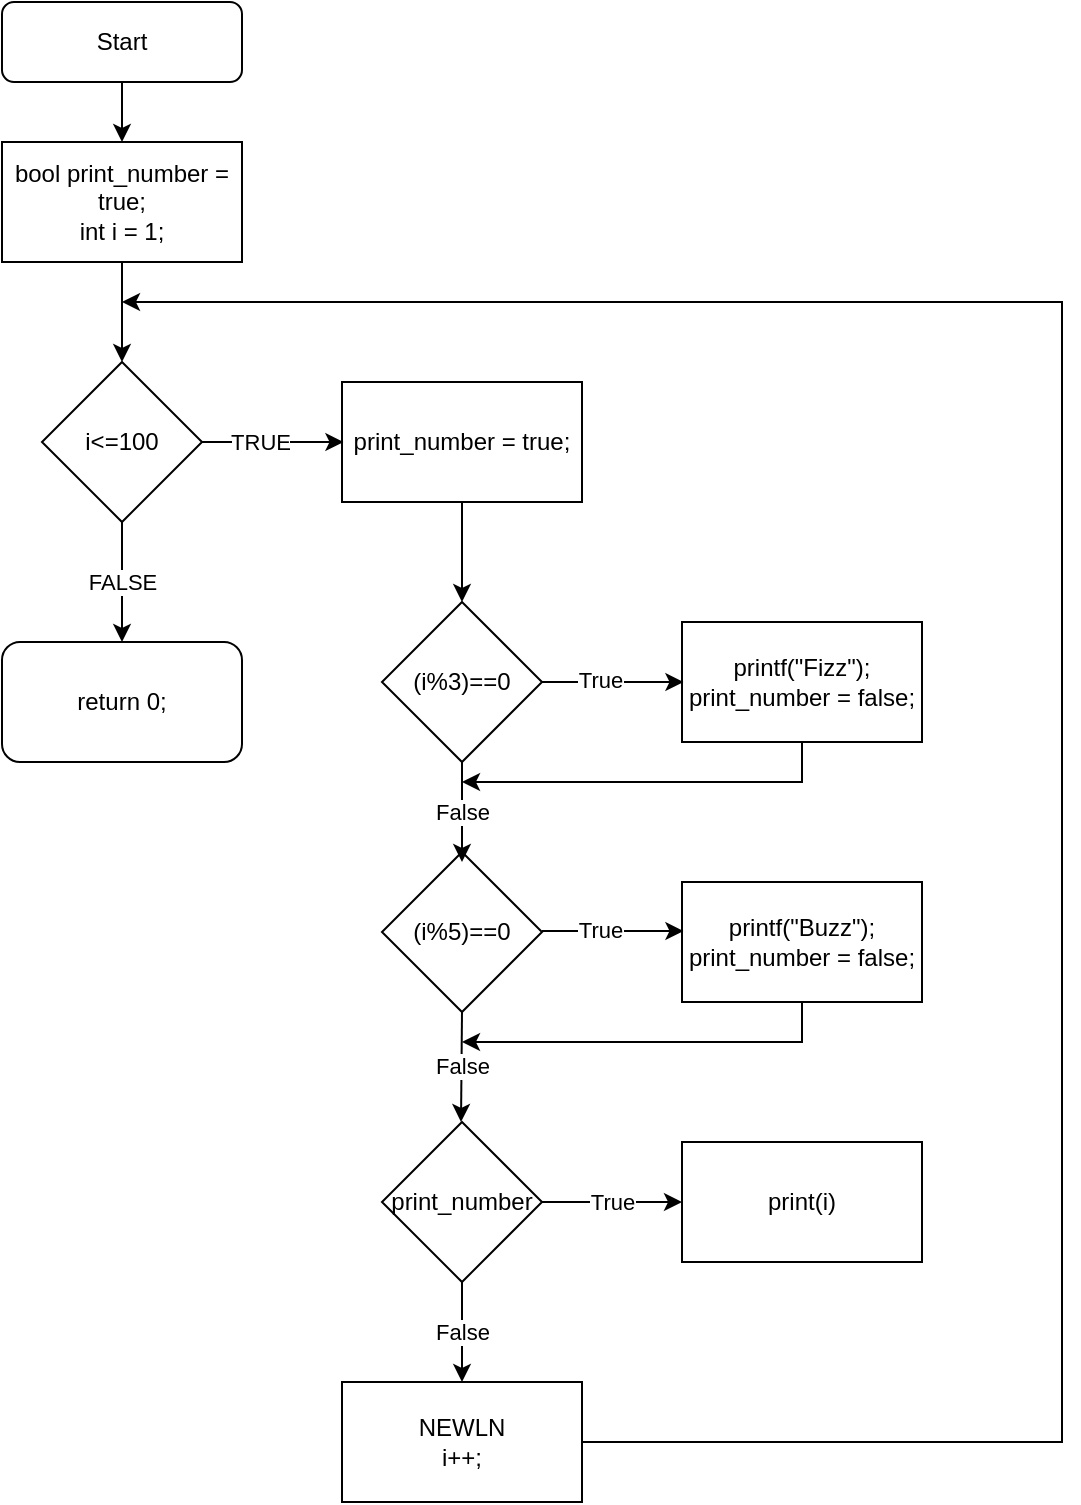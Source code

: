 <mxfile version="13.3.5" type="github"><diagram id="C5RBs43oDa-KdzZeNtuy" name="Page-1"><mxGraphModel dx="1113" dy="808" grid="1" gridSize="10" guides="1" tooltips="1" connect="1" arrows="1" fold="1" page="1" pageScale="1" pageWidth="827" pageHeight="1169" math="0" shadow="0"><root><mxCell id="WIyWlLk6GJQsqaUBKTNV-0"/><mxCell id="WIyWlLk6GJQsqaUBKTNV-1" parent="WIyWlLk6GJQsqaUBKTNV-0"/><mxCell id="WIyWlLk6GJQsqaUBKTNV-3" value="Start" style="rounded=1;whiteSpace=wrap;html=1;fontSize=12;glass=0;strokeWidth=1;shadow=0;" parent="WIyWlLk6GJQsqaUBKTNV-1" vertex="1"><mxGeometry x="160" y="80" width="120" height="40" as="geometry"/></mxCell><mxCell id="5oQEoBkt0eNYrnEpR4gC-1" value="bool print_number = true;&lt;br&gt;int i = 1;" style="rounded=0;whiteSpace=wrap;html=1;" vertex="1" parent="WIyWlLk6GJQsqaUBKTNV-1"><mxGeometry x="160" y="150" width="120" height="60" as="geometry"/></mxCell><mxCell id="5oQEoBkt0eNYrnEpR4gC-43" value="FALSE" style="edgeStyle=orthogonalEdgeStyle;rounded=0;orthogonalLoop=1;jettySize=auto;html=1;exitX=0.5;exitY=1;exitDx=0;exitDy=0;entryX=0.5;entryY=0;entryDx=0;entryDy=0;" edge="1" parent="WIyWlLk6GJQsqaUBKTNV-1" source="5oQEoBkt0eNYrnEpR4gC-2" target="5oQEoBkt0eNYrnEpR4gC-42"><mxGeometry relative="1" as="geometry"/></mxCell><mxCell id="5oQEoBkt0eNYrnEpR4gC-2" value="i&amp;lt;=100" style="rhombus;whiteSpace=wrap;html=1;" vertex="1" parent="WIyWlLk6GJQsqaUBKTNV-1"><mxGeometry x="180" y="260" width="80" height="80" as="geometry"/></mxCell><mxCell id="5oQEoBkt0eNYrnEpR4gC-4" value="" style="endArrow=classic;html=1;exitX=0.5;exitY=1;exitDx=0;exitDy=0;entryX=0.5;entryY=0;entryDx=0;entryDy=0;" edge="1" parent="WIyWlLk6GJQsqaUBKTNV-1" source="WIyWlLk6GJQsqaUBKTNV-3" target="5oQEoBkt0eNYrnEpR4gC-1"><mxGeometry width="50" height="50" relative="1" as="geometry"><mxPoint x="200" y="170" as="sourcePoint"/><mxPoint x="250" y="120" as="targetPoint"/></mxGeometry></mxCell><mxCell id="5oQEoBkt0eNYrnEpR4gC-10" value="" style="endArrow=classic;html=1;" edge="1" parent="WIyWlLk6GJQsqaUBKTNV-1" source="5oQEoBkt0eNYrnEpR4gC-1"><mxGeometry width="50" height="50" relative="1" as="geometry"><mxPoint x="220" y="260" as="sourcePoint"/><mxPoint x="220" y="260" as="targetPoint"/></mxGeometry></mxCell><mxCell id="5oQEoBkt0eNYrnEpR4gC-11" value="print_number = true;" style="rounded=0;whiteSpace=wrap;html=1;" vertex="1" parent="WIyWlLk6GJQsqaUBKTNV-1"><mxGeometry x="330" y="270" width="120" height="60" as="geometry"/></mxCell><mxCell id="5oQEoBkt0eNYrnEpR4gC-12" value="" style="endArrow=classic;html=1;" edge="1" parent="WIyWlLk6GJQsqaUBKTNV-1" source="5oQEoBkt0eNYrnEpR4gC-2"><mxGeometry width="50" height="50" relative="1" as="geometry"><mxPoint x="260" y="350" as="sourcePoint"/><mxPoint x="330.711" y="300" as="targetPoint"/></mxGeometry></mxCell><mxCell id="5oQEoBkt0eNYrnEpR4gC-44" value="TRUE" style="edgeLabel;html=1;align=center;verticalAlign=middle;resizable=0;points=[];" vertex="1" connectable="0" parent="5oQEoBkt0eNYrnEpR4gC-12"><mxGeometry x="-0.191" y="-3" relative="1" as="geometry"><mxPoint y="-3" as="offset"/></mxGeometry></mxCell><mxCell id="5oQEoBkt0eNYrnEpR4gC-13" value="(i%3)==0" style="rhombus;whiteSpace=wrap;html=1;" vertex="1" parent="WIyWlLk6GJQsqaUBKTNV-1"><mxGeometry x="350" y="380" width="80" height="80" as="geometry"/></mxCell><mxCell id="5oQEoBkt0eNYrnEpR4gC-14" value="" style="endArrow=classic;html=1;" edge="1" parent="WIyWlLk6GJQsqaUBKTNV-1" source="5oQEoBkt0eNYrnEpR4gC-11"><mxGeometry width="50" height="50" relative="1" as="geometry"><mxPoint x="390" y="380" as="sourcePoint"/><mxPoint x="390" y="380" as="targetPoint"/></mxGeometry></mxCell><mxCell id="5oQEoBkt0eNYrnEpR4gC-29" style="edgeStyle=orthogonalEdgeStyle;rounded=0;orthogonalLoop=1;jettySize=auto;html=1;exitX=0.5;exitY=1;exitDx=0;exitDy=0;" edge="1" parent="WIyWlLk6GJQsqaUBKTNV-1" source="5oQEoBkt0eNYrnEpR4gC-15"><mxGeometry relative="1" as="geometry"><mxPoint x="390" y="470" as="targetPoint"/><Array as="points"><mxPoint x="560" y="470"/></Array></mxGeometry></mxCell><mxCell id="5oQEoBkt0eNYrnEpR4gC-15" value="printf(&quot;Fizz&quot;);&lt;br&gt;print_number = false;" style="rounded=0;whiteSpace=wrap;html=1;" vertex="1" parent="WIyWlLk6GJQsqaUBKTNV-1"><mxGeometry x="500" y="390" width="120" height="60" as="geometry"/></mxCell><mxCell id="5oQEoBkt0eNYrnEpR4gC-16" value="" style="endArrow=classic;html=1;" edge="1" parent="WIyWlLk6GJQsqaUBKTNV-1" source="5oQEoBkt0eNYrnEpR4gC-13"><mxGeometry width="50" height="50" relative="1" as="geometry"><mxPoint x="430" y="470" as="sourcePoint"/><mxPoint x="500.711" y="420" as="targetPoint"/></mxGeometry></mxCell><mxCell id="5oQEoBkt0eNYrnEpR4gC-17" value="True" style="edgeLabel;html=1;align=center;verticalAlign=middle;resizable=0;points=[];" vertex="1" connectable="0" parent="5oQEoBkt0eNYrnEpR4gC-16"><mxGeometry x="-0.18" y="1" relative="1" as="geometry"><mxPoint as="offset"/></mxGeometry></mxCell><mxCell id="5oQEoBkt0eNYrnEpR4gC-19" value="&lt;span&gt;(i%5)==0&lt;/span&gt;" style="rhombus;whiteSpace=wrap;html=1;" vertex="1" parent="WIyWlLk6GJQsqaUBKTNV-1"><mxGeometry x="350" y="505" width="80" height="80" as="geometry"/></mxCell><mxCell id="5oQEoBkt0eNYrnEpR4gC-21" value="False" style="endArrow=classic;html=1;" edge="1" parent="WIyWlLk6GJQsqaUBKTNV-1" source="5oQEoBkt0eNYrnEpR4gC-13"><mxGeometry width="50" height="50" relative="1" as="geometry"><mxPoint x="390" y="510" as="sourcePoint"/><mxPoint x="390" y="510" as="targetPoint"/></mxGeometry></mxCell><mxCell id="5oQEoBkt0eNYrnEpR4gC-30" style="edgeStyle=orthogonalEdgeStyle;rounded=0;orthogonalLoop=1;jettySize=auto;html=1;exitX=0.5;exitY=1;exitDx=0;exitDy=0;" edge="1" parent="WIyWlLk6GJQsqaUBKTNV-1" source="5oQEoBkt0eNYrnEpR4gC-31"><mxGeometry relative="1" as="geometry"><mxPoint x="390" y="600" as="targetPoint"/><Array as="points"><mxPoint x="560" y="600"/></Array></mxGeometry></mxCell><mxCell id="5oQEoBkt0eNYrnEpR4gC-31" value="printf(&quot;Buzz&quot;);&lt;br&gt;print_number = false;" style="rounded=0;whiteSpace=wrap;html=1;" vertex="1" parent="WIyWlLk6GJQsqaUBKTNV-1"><mxGeometry x="500" y="520" width="120" height="60" as="geometry"/></mxCell><mxCell id="5oQEoBkt0eNYrnEpR4gC-32" value="" style="endArrow=classic;html=1;" edge="1" parent="WIyWlLk6GJQsqaUBKTNV-1"><mxGeometry width="50" height="50" relative="1" as="geometry"><mxPoint x="430" y="544.5" as="sourcePoint"/><mxPoint x="500.711" y="544.5" as="targetPoint"/></mxGeometry></mxCell><mxCell id="5oQEoBkt0eNYrnEpR4gC-33" value="True" style="edgeLabel;html=1;align=center;verticalAlign=middle;resizable=0;points=[];" vertex="1" connectable="0" parent="5oQEoBkt0eNYrnEpR4gC-32"><mxGeometry x="-0.18" y="1" relative="1" as="geometry"><mxPoint as="offset"/></mxGeometry></mxCell><mxCell id="5oQEoBkt0eNYrnEpR4gC-34" value="False" style="endArrow=classic;html=1;exitX=0.5;exitY=1;exitDx=0;exitDy=0;" edge="1" parent="WIyWlLk6GJQsqaUBKTNV-1" source="5oQEoBkt0eNYrnEpR4gC-19"><mxGeometry width="50" height="50" relative="1" as="geometry"><mxPoint x="389.5" y="590" as="sourcePoint"/><mxPoint x="389.5" y="640" as="targetPoint"/></mxGeometry></mxCell><mxCell id="5oQEoBkt0eNYrnEpR4gC-37" value="True" style="edgeStyle=orthogonalEdgeStyle;rounded=0;orthogonalLoop=1;jettySize=auto;html=1;exitX=1;exitY=0.5;exitDx=0;exitDy=0;entryX=0;entryY=0.5;entryDx=0;entryDy=0;" edge="1" parent="WIyWlLk6GJQsqaUBKTNV-1" source="5oQEoBkt0eNYrnEpR4gC-35" target="5oQEoBkt0eNYrnEpR4gC-36"><mxGeometry relative="1" as="geometry"/></mxCell><mxCell id="5oQEoBkt0eNYrnEpR4gC-39" value="False" style="edgeStyle=orthogonalEdgeStyle;rounded=0;orthogonalLoop=1;jettySize=auto;html=1;exitX=0.5;exitY=1;exitDx=0;exitDy=0;entryX=0.5;entryY=0;entryDx=0;entryDy=0;" edge="1" parent="WIyWlLk6GJQsqaUBKTNV-1" source="5oQEoBkt0eNYrnEpR4gC-35" target="5oQEoBkt0eNYrnEpR4gC-38"><mxGeometry relative="1" as="geometry"/></mxCell><mxCell id="5oQEoBkt0eNYrnEpR4gC-35" value="print_number" style="rhombus;whiteSpace=wrap;html=1;" vertex="1" parent="WIyWlLk6GJQsqaUBKTNV-1"><mxGeometry x="350" y="640" width="80" height="80" as="geometry"/></mxCell><mxCell id="5oQEoBkt0eNYrnEpR4gC-36" value="print(i)" style="rounded=0;whiteSpace=wrap;html=1;" vertex="1" parent="WIyWlLk6GJQsqaUBKTNV-1"><mxGeometry x="500" y="650" width="120" height="60" as="geometry"/></mxCell><mxCell id="5oQEoBkt0eNYrnEpR4gC-41" style="edgeStyle=orthogonalEdgeStyle;rounded=0;orthogonalLoop=1;jettySize=auto;html=1;exitX=1;exitY=0.5;exitDx=0;exitDy=0;" edge="1" parent="WIyWlLk6GJQsqaUBKTNV-1" source="5oQEoBkt0eNYrnEpR4gC-38"><mxGeometry relative="1" as="geometry"><mxPoint x="220" y="230" as="targetPoint"/><Array as="points"><mxPoint x="690" y="800"/><mxPoint x="690" y="230"/></Array></mxGeometry></mxCell><mxCell id="5oQEoBkt0eNYrnEpR4gC-38" value="NEWLN&lt;br&gt;i++;" style="rounded=0;whiteSpace=wrap;html=1;" vertex="1" parent="WIyWlLk6GJQsqaUBKTNV-1"><mxGeometry x="330" y="770" width="120" height="60" as="geometry"/></mxCell><mxCell id="5oQEoBkt0eNYrnEpR4gC-42" value="return 0;" style="rounded=1;whiteSpace=wrap;html=1;" vertex="1" parent="WIyWlLk6GJQsqaUBKTNV-1"><mxGeometry x="160" y="400" width="120" height="60" as="geometry"/></mxCell></root></mxGraphModel></diagram></mxfile>